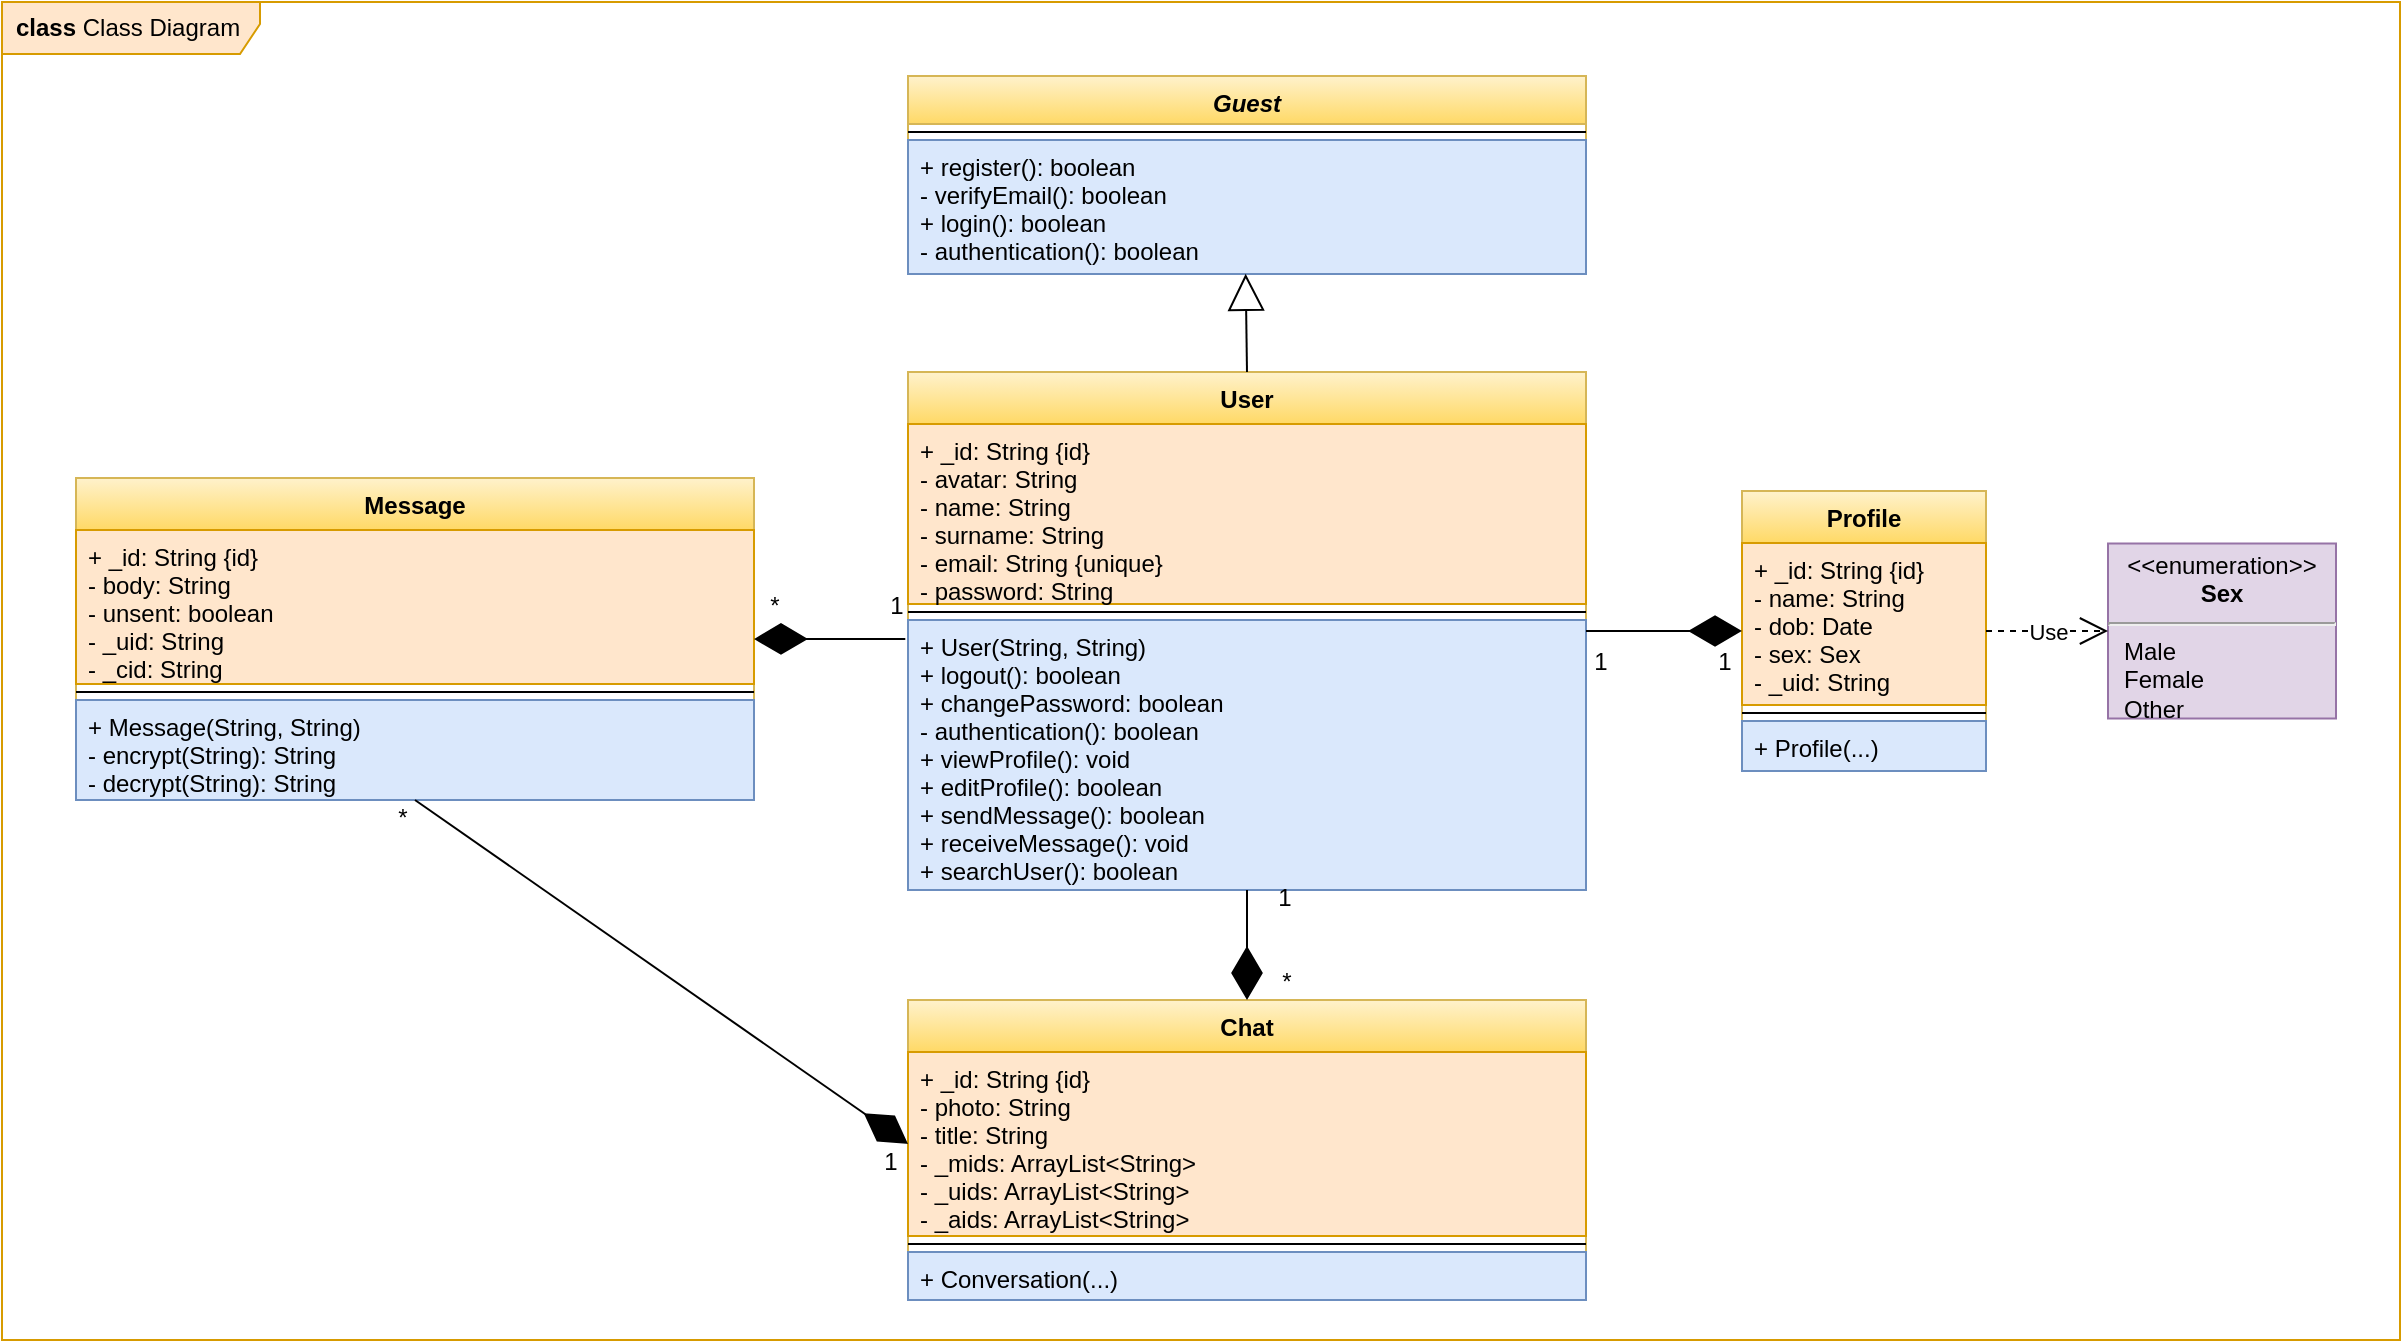 <mxfile>
    <diagram id="2PQ823QY1O-aF-mZ_UV8" name="Class">
        <mxGraphModel dx="972" dy="743" grid="0" gridSize="10" guides="1" tooltips="1" connect="1" arrows="1" fold="1" page="0" pageScale="1" pageWidth="827" pageHeight="1169" math="0" shadow="0">
            <root>
                <mxCell id="-ZBkc9HrPNcbRklsNLLS-0"/>
                <mxCell id="-ZBkc9HrPNcbRklsNLLS-1" parent="-ZBkc9HrPNcbRklsNLLS-0"/>
                <mxCell id="sp8Zy-pBSTMZTQ4Gyo3T-0" value="class &lt;span style=&quot;font-weight: normal&quot;&gt;Class Diagram&lt;/span&gt;" style="shape=umlFrame;whiteSpace=wrap;html=1;width=129;height=26;boundedLbl=1;verticalAlign=middle;align=left;spacingLeft=5;fillColor=#ffe6cc;strokeColor=#d79b00;swimlaneFillColor=#FFFFFF;fontStyle=1" parent="-ZBkc9HrPNcbRklsNLLS-1" vertex="1">
                    <mxGeometry x="-341" y="-52" width="1199" height="669" as="geometry"/>
                </mxCell>
                <mxCell id="n1byCESBEf7-ky6JErqu-12" value="Guest" style="swimlane;fontStyle=3;align=center;verticalAlign=top;childLayout=stackLayout;horizontal=1;startSize=24;horizontalStack=0;resizeParent=1;resizeParentMax=0;resizeLast=0;collapsible=1;marginBottom=0;fillColor=#fff2cc;strokeColor=#d6b656;gradientColor=#ffd966;" parent="-ZBkc9HrPNcbRklsNLLS-1" vertex="1">
                    <mxGeometry x="112" y="-15" width="339" height="99" as="geometry">
                        <mxRectangle x="0.5" y="4" width="64" height="26" as="alternateBounds"/>
                    </mxGeometry>
                </mxCell>
                <mxCell id="n1byCESBEf7-ky6JErqu-13" value="" style="line;strokeWidth=1;fillColor=none;align=left;verticalAlign=middle;spacingTop=-1;spacingLeft=3;spacingRight=3;rotatable=0;labelPosition=right;points=[];portConstraint=eastwest;" parent="n1byCESBEf7-ky6JErqu-12" vertex="1">
                    <mxGeometry y="24" width="339" height="8" as="geometry"/>
                </mxCell>
                <mxCell id="n1byCESBEf7-ky6JErqu-14" value="+ register(): boolean&#10;- verifyEmail(): boolean&#10;+ login(): boolean&#10;- authentication(): boolean" style="text;strokeColor=#6c8ebf;fillColor=#dae8fc;align=left;verticalAlign=top;spacingLeft=4;spacingRight=4;overflow=hidden;rotatable=0;points=[[0,0.5],[1,0.5]];portConstraint=eastwest;fontStyle=0;" parent="n1byCESBEf7-ky6JErqu-12" vertex="1">
                    <mxGeometry y="32" width="339" height="67" as="geometry"/>
                </mxCell>
                <mxCell id="n1byCESBEf7-ky6JErqu-15" value="User" style="swimlane;fontStyle=1;align=center;verticalAlign=top;childLayout=stackLayout;horizontal=1;startSize=26;horizontalStack=0;resizeParent=1;resizeParentMax=0;resizeLast=0;collapsible=1;marginBottom=0;fillColor=#fff2cc;strokeColor=#d6b656;gradientColor=#ffd966;" parent="-ZBkc9HrPNcbRklsNLLS-1" vertex="1">
                    <mxGeometry x="112" y="133" width="339" height="259" as="geometry"/>
                </mxCell>
                <mxCell id="n1byCESBEf7-ky6JErqu-16" value="+ _id: String {id}&#10;- avatar: String&#10;- name: String&#10;- surname: String&#10;- email: String {unique}&#10;- password: String" style="text;strokeColor=#d79b00;fillColor=#ffe6cc;align=left;verticalAlign=top;spacingLeft=4;spacingRight=4;overflow=hidden;rotatable=0;points=[[0,0.5],[1,0.5]];portConstraint=eastwest;" parent="n1byCESBEf7-ky6JErqu-15" vertex="1">
                    <mxGeometry y="26" width="339" height="90" as="geometry"/>
                </mxCell>
                <mxCell id="n1byCESBEf7-ky6JErqu-17" value="" style="line;strokeWidth=1;fillColor=none;align=left;verticalAlign=middle;spacingTop=-1;spacingLeft=3;spacingRight=3;rotatable=0;labelPosition=right;points=[];portConstraint=eastwest;" parent="n1byCESBEf7-ky6JErqu-15" vertex="1">
                    <mxGeometry y="116" width="339" height="8" as="geometry"/>
                </mxCell>
                <mxCell id="n1byCESBEf7-ky6JErqu-18" value="+ User(String, String)&#10;+ logout(): boolean&#10;+ changePassword: boolean&#10;- authentication(): boolean&#10;+ viewProfile(): void&#10;+ editProfile(): boolean&#10;+ sendMessage(): boolean&#10;+ receiveMessage(): void&#10;+ searchUser(): boolean" style="text;strokeColor=#6c8ebf;fillColor=#dae8fc;align=left;verticalAlign=top;spacingLeft=4;spacingRight=4;overflow=hidden;rotatable=0;points=[[0,0.5],[1,0.5]];portConstraint=eastwest;" parent="n1byCESBEf7-ky6JErqu-15" vertex="1">
                    <mxGeometry y="124" width="339" height="135" as="geometry"/>
                </mxCell>
                <mxCell id="n1byCESBEf7-ky6JErqu-19" value="Profile" style="swimlane;fontStyle=1;align=center;verticalAlign=top;childLayout=stackLayout;horizontal=1;startSize=26;horizontalStack=0;resizeParent=1;resizeParentMax=0;resizeLast=0;collapsible=1;marginBottom=0;fillColor=#fff2cc;strokeColor=#d6b656;gradientColor=#ffd966;" parent="-ZBkc9HrPNcbRklsNLLS-1" vertex="1">
                    <mxGeometry x="529" y="192.5" width="122" height="140" as="geometry"/>
                </mxCell>
                <mxCell id="n1byCESBEf7-ky6JErqu-20" value="+ _id: String {id}&#10;- name: String&#10;- dob: Date&#10;- sex: Sex&#10;- _uid: String" style="text;strokeColor=#d79b00;fillColor=#ffe6cc;align=left;verticalAlign=top;spacingLeft=4;spacingRight=4;overflow=hidden;rotatable=0;points=[[0,0.5],[1,0.5]];portConstraint=eastwest;" parent="n1byCESBEf7-ky6JErqu-19" vertex="1">
                    <mxGeometry y="26" width="122" height="81" as="geometry"/>
                </mxCell>
                <mxCell id="n1byCESBEf7-ky6JErqu-21" value="" style="line;strokeWidth=1;fillColor=none;align=left;verticalAlign=middle;spacingTop=-1;spacingLeft=3;spacingRight=3;rotatable=0;labelPosition=right;points=[];portConstraint=eastwest;" parent="n1byCESBEf7-ky6JErqu-19" vertex="1">
                    <mxGeometry y="107" width="122" height="8" as="geometry"/>
                </mxCell>
                <mxCell id="n1byCESBEf7-ky6JErqu-22" value="+ Profile(...)" style="text;strokeColor=#6c8ebf;fillColor=#dae8fc;align=left;verticalAlign=top;spacingLeft=4;spacingRight=4;overflow=hidden;rotatable=0;points=[[0,0.5],[1,0.5]];portConstraint=eastwest;fontStyle=0" parent="n1byCESBEf7-ky6JErqu-19" vertex="1">
                    <mxGeometry y="115" width="122" height="25" as="geometry"/>
                </mxCell>
                <mxCell id="n1byCESBEf7-ky6JErqu-23" value="" style="endArrow=diamondThin;endFill=1;endSize=24;html=1;jumpSize=0;exitX=1;exitY=0.5;exitDx=0;exitDy=0;" parent="-ZBkc9HrPNcbRklsNLLS-1" source="n1byCESBEf7-ky6JErqu-15" target="n1byCESBEf7-ky6JErqu-19" edge="1">
                    <mxGeometry width="160" relative="1" as="geometry">
                        <mxPoint x="470" y="257" as="sourcePoint"/>
                        <mxPoint x="531" y="275" as="targetPoint"/>
                    </mxGeometry>
                </mxCell>
                <mxCell id="n1byCESBEf7-ky6JErqu-24" value="&lt;p style=&quot;margin: 0px ; margin-top: 4px ; text-align: center&quot;&gt;&amp;lt;&amp;lt;enumeration&amp;gt;&amp;gt;&lt;br&gt;&lt;b&gt;Sex&lt;/b&gt;&lt;/p&gt;&lt;hr&gt;&lt;p style=&quot;margin: 0px ; margin-left: 8px ; text-align: left&quot;&gt;Male&lt;br&gt;Female&lt;/p&gt;&lt;p style=&quot;margin: 0px ; margin-left: 8px ; text-align: left&quot;&gt;Other&lt;/p&gt;" style="shape=rect;html=1;overflow=fill;whiteSpace=wrap;fillColor=#e1d5e7;strokeColor=#9673a6;" parent="-ZBkc9HrPNcbRklsNLLS-1" vertex="1">
                    <mxGeometry x="712" y="218.75" width="114" height="87.5" as="geometry"/>
                </mxCell>
                <mxCell id="n1byCESBEf7-ky6JErqu-26" value="" style="endArrow=block;endSize=16;endFill=0;html=1;exitX=0.5;exitY=0;exitDx=0;exitDy=0;entryX=0.498;entryY=0.998;entryDx=0;entryDy=0;entryPerimeter=0;" parent="-ZBkc9HrPNcbRklsNLLS-1" source="n1byCESBEf7-ky6JErqu-15" target="n1byCESBEf7-ky6JErqu-14" edge="1">
                    <mxGeometry width="160" relative="1" as="geometry">
                        <mxPoint x="306" y="210" as="sourcePoint"/>
                        <mxPoint x="260" y="165" as="targetPoint"/>
                    </mxGeometry>
                </mxCell>
                <mxCell id="n1byCESBEf7-ky6JErqu-27" value="" style="group" parent="-ZBkc9HrPNcbRklsNLLS-1" vertex="1" connectable="0">
                    <mxGeometry x="450" y="269" width="76" height="18" as="geometry"/>
                </mxCell>
                <mxCell id="n1byCESBEf7-ky6JErqu-28" value="1" style="text;html=1;align=center;verticalAlign=middle;resizable=0;points=[];autosize=1;strokeColor=none;" parent="n1byCESBEf7-ky6JErqu-27" vertex="1">
                    <mxGeometry x="62" width="16" height="18" as="geometry"/>
                </mxCell>
                <mxCell id="n1byCESBEf7-ky6JErqu-29" value="1" style="text;html=1;align=center;verticalAlign=middle;resizable=0;points=[];autosize=1;strokeColor=none;" parent="n1byCESBEf7-ky6JErqu-27" vertex="1">
                    <mxGeometry width="16" height="18" as="geometry"/>
                </mxCell>
                <mxCell id="7DBNWi1zvZFAJE2IAUoE-4" value="Message" style="swimlane;fontStyle=1;align=center;verticalAlign=top;childLayout=stackLayout;horizontal=1;startSize=26;horizontalStack=0;resizeParent=1;resizeParentMax=0;resizeLast=0;collapsible=1;marginBottom=0;fillColor=#fff2cc;strokeColor=#d6b656;gradientColor=#ffd966;" parent="-ZBkc9HrPNcbRklsNLLS-1" vertex="1">
                    <mxGeometry x="-304" y="186" width="339" height="161" as="geometry"/>
                </mxCell>
                <mxCell id="7DBNWi1zvZFAJE2IAUoE-5" value="+ _id: String {id}&#10;- body: String&#10;- unsent: boolean&#10;- _uid: String&#10;- _cid: String" style="text;strokeColor=#d79b00;fillColor=#ffe6cc;align=left;verticalAlign=top;spacingLeft=4;spacingRight=4;overflow=hidden;rotatable=0;points=[[0,0.5],[1,0.5]];portConstraint=eastwest;" parent="7DBNWi1zvZFAJE2IAUoE-4" vertex="1">
                    <mxGeometry y="26" width="339" height="77" as="geometry"/>
                </mxCell>
                <mxCell id="7DBNWi1zvZFAJE2IAUoE-6" value="" style="line;strokeWidth=1;fillColor=none;align=left;verticalAlign=middle;spacingTop=-1;spacingLeft=3;spacingRight=3;rotatable=0;labelPosition=right;points=[];portConstraint=eastwest;" parent="7DBNWi1zvZFAJE2IAUoE-4" vertex="1">
                    <mxGeometry y="103" width="339" height="8" as="geometry"/>
                </mxCell>
                <mxCell id="7DBNWi1zvZFAJE2IAUoE-7" value="+ Message(String, String)&#10;- encrypt(String): String&#10;- decrypt(String): String" style="text;strokeColor=#6c8ebf;fillColor=#dae8fc;align=left;verticalAlign=top;spacingLeft=4;spacingRight=4;overflow=hidden;rotatable=0;points=[[0,0.5],[1,0.5]];portConstraint=eastwest;fontStyle=0" parent="7DBNWi1zvZFAJE2IAUoE-4" vertex="1">
                    <mxGeometry y="111" width="339" height="50" as="geometry"/>
                </mxCell>
                <mxCell id="7DBNWi1zvZFAJE2IAUoE-8" value="Chat" style="swimlane;fontStyle=1;align=center;verticalAlign=top;childLayout=stackLayout;horizontal=1;startSize=26;horizontalStack=0;resizeParent=1;resizeParentMax=0;resizeLast=0;collapsible=1;marginBottom=0;fillColor=#fff2cc;strokeColor=#d6b656;gradientColor=#ffd966;" parent="-ZBkc9HrPNcbRklsNLLS-1" vertex="1">
                    <mxGeometry x="112" y="447" width="339" height="150" as="geometry"/>
                </mxCell>
                <mxCell id="7DBNWi1zvZFAJE2IAUoE-9" value="+ _id: String {id}&#10;- photo: String&#10;- title: String&#10;- _mids: ArrayList&lt;String&gt;&#10;- _uids: ArrayList&lt;String&gt;&#10;- _aids: ArrayList&lt;String&gt;" style="text;strokeColor=#d79b00;fillColor=#ffe6cc;align=left;verticalAlign=top;spacingLeft=4;spacingRight=4;overflow=hidden;rotatable=0;points=[[0,0.5],[1,0.5]];portConstraint=eastwest;" parent="7DBNWi1zvZFAJE2IAUoE-8" vertex="1">
                    <mxGeometry y="26" width="339" height="92" as="geometry"/>
                </mxCell>
                <mxCell id="7DBNWi1zvZFAJE2IAUoE-10" value="" style="line;strokeWidth=1;fillColor=none;align=left;verticalAlign=middle;spacingTop=-1;spacingLeft=3;spacingRight=3;rotatable=0;labelPosition=right;points=[];portConstraint=eastwest;" parent="7DBNWi1zvZFAJE2IAUoE-8" vertex="1">
                    <mxGeometry y="118" width="339" height="8" as="geometry"/>
                </mxCell>
                <mxCell id="7DBNWi1zvZFAJE2IAUoE-11" value="+ Conversation(...)" style="text;strokeColor=#6c8ebf;fillColor=#dae8fc;align=left;verticalAlign=top;spacingLeft=4;spacingRight=4;overflow=hidden;rotatable=0;points=[[0,0.5],[1,0.5]];portConstraint=eastwest;fontStyle=0" parent="7DBNWi1zvZFAJE2IAUoE-8" vertex="1">
                    <mxGeometry y="126" width="339" height="24" as="geometry"/>
                </mxCell>
                <mxCell id="7DBNWi1zvZFAJE2IAUoE-12" value="" style="endArrow=diamondThin;endFill=1;endSize=24;html=1;jumpSize=0;entryX=0.5;entryY=0;entryDx=0;entryDy=0;exitX=0.5;exitY=1;exitDx=0;exitDy=0;" parent="-ZBkc9HrPNcbRklsNLLS-1" source="n1byCESBEf7-ky6JErqu-15" target="7DBNWi1zvZFAJE2IAUoE-8" edge="1">
                    <mxGeometry width="160" relative="1" as="geometry">
                        <mxPoint x="462.017" y="242.72" as="sourcePoint"/>
                        <mxPoint x="535.756" y="242.594" as="targetPoint"/>
                    </mxGeometry>
                </mxCell>
                <mxCell id="7DBNWi1zvZFAJE2IAUoE-16" value="" style="group" parent="-ZBkc9HrPNcbRklsNLLS-1" vertex="1" connectable="0">
                    <mxGeometry x="292" y="387" width="16" height="60" as="geometry"/>
                </mxCell>
                <mxCell id="7DBNWi1zvZFAJE2IAUoE-14" value="*" style="text;html=1;align=center;verticalAlign=middle;resizable=0;points=[];autosize=1;strokeColor=none;" parent="7DBNWi1zvZFAJE2IAUoE-16" vertex="1">
                    <mxGeometry x="1" y="42" width="15" height="18" as="geometry"/>
                </mxCell>
                <mxCell id="7DBNWi1zvZFAJE2IAUoE-15" value="1" style="text;html=1;align=center;verticalAlign=middle;resizable=0;points=[];autosize=1;strokeColor=none;" parent="7DBNWi1zvZFAJE2IAUoE-16" vertex="1">
                    <mxGeometry width="16" height="18" as="geometry"/>
                </mxCell>
                <mxCell id="7DBNWi1zvZFAJE2IAUoE-21" value="" style="endArrow=diamondThin;endFill=1;endSize=24;html=1;jumpSize=0;exitX=-0.004;exitY=0.07;exitDx=0;exitDy=0;exitPerimeter=0;entryX=1;entryY=0.5;entryDx=0;entryDy=0;" parent="-ZBkc9HrPNcbRklsNLLS-1" source="n1byCESBEf7-ky6JErqu-18" target="7DBNWi1zvZFAJE2IAUoE-4" edge="1">
                    <mxGeometry width="160" relative="1" as="geometry">
                        <mxPoint x="461" y="258" as="sourcePoint"/>
                        <mxPoint x="47" y="266" as="targetPoint"/>
                    </mxGeometry>
                </mxCell>
                <mxCell id="7DBNWi1zvZFAJE2IAUoE-22" value="" style="group" parent="-ZBkc9HrPNcbRklsNLLS-1" vertex="1" connectable="0">
                    <mxGeometry x="36" y="241" width="76" height="18" as="geometry"/>
                </mxCell>
                <mxCell id="7DBNWi1zvZFAJE2IAUoE-23" value="1" style="text;html=1;align=center;verticalAlign=middle;resizable=0;points=[];autosize=1;strokeColor=none;" parent="7DBNWi1zvZFAJE2IAUoE-22" vertex="1">
                    <mxGeometry x="62" width="16" height="18" as="geometry"/>
                </mxCell>
                <mxCell id="7DBNWi1zvZFAJE2IAUoE-24" value="*" style="text;html=1;align=center;verticalAlign=middle;resizable=0;points=[];autosize=1;strokeColor=none;" parent="7DBNWi1zvZFAJE2IAUoE-22" vertex="1">
                    <mxGeometry x="1" width="15" height="18" as="geometry"/>
                </mxCell>
                <mxCell id="7DBNWi1zvZFAJE2IAUoE-25" value="" style="endArrow=diamondThin;endFill=1;endSize=24;html=1;jumpSize=0;entryX=0;entryY=0.5;entryDx=0;entryDy=0;exitX=0.5;exitY=1;exitDx=0;exitDy=0;" parent="-ZBkc9HrPNcbRklsNLLS-1" source="7DBNWi1zvZFAJE2IAUoE-4" target="7DBNWi1zvZFAJE2IAUoE-9" edge="1">
                    <mxGeometry width="160" relative="1" as="geometry">
                        <mxPoint x="291.5" y="368" as="sourcePoint"/>
                        <mxPoint x="291.5" y="429" as="targetPoint"/>
                    </mxGeometry>
                </mxCell>
                <mxCell id="7DBNWi1zvZFAJE2IAUoE-27" value="1" style="text;html=1;align=center;verticalAlign=middle;resizable=0;points=[];autosize=1;strokeColor=none;" parent="-ZBkc9HrPNcbRklsNLLS-1" vertex="1">
                    <mxGeometry x="95" y="519" width="16" height="18" as="geometry"/>
                </mxCell>
                <mxCell id="7DBNWi1zvZFAJE2IAUoE-28" value="*" style="text;html=1;align=center;verticalAlign=middle;resizable=0;points=[];autosize=1;strokeColor=none;" parent="-ZBkc9HrPNcbRklsNLLS-1" vertex="1">
                    <mxGeometry x="-149" y="347" width="15" height="18" as="geometry"/>
                </mxCell>
                <mxCell id="xB63FuE-Uk8S7DMl-wjC-0" value="Use" style="endArrow=open;endSize=12;dashed=1;html=1;entryX=0;entryY=0.5;entryDx=0;entryDy=0;exitX=1;exitY=0.5;exitDx=0;exitDy=0;" parent="-ZBkc9HrPNcbRklsNLLS-1" source="n1byCESBEf7-ky6JErqu-19" target="n1byCESBEf7-ky6JErqu-24" edge="1">
                    <mxGeometry width="160" relative="1" as="geometry">
                        <mxPoint x="358" y="318" as="sourcePoint"/>
                        <mxPoint x="518" y="318" as="targetPoint"/>
                    </mxGeometry>
                </mxCell>
            </root>
        </mxGraphModel>
    </diagram>
    <diagram id="mJmhTR1fYMP7_OaIdNS1" name="Use Case">
        <mxGraphModel dx="172" dy="343" grid="0" gridSize="10" guides="1" tooltips="1" connect="1" arrows="1" fold="1" page="0" pageScale="1" pageWidth="827" pageHeight="1169" math="0" shadow="0">
            <root>
                <mxCell id="0"/>
                <mxCell id="1" parent="0"/>
                <mxCell id="34" value="&lt;b&gt;uc &lt;/b&gt;Use Case Diagram" style="shape=umlFrame;whiteSpace=wrap;html=1;width=135;height=28;boundedLbl=1;verticalAlign=middle;align=left;spacingLeft=5;fillColor=#ffe6cc;strokeColor=#d79b00;swimlaneFillColor=#FFFFFF;" parent="1" vertex="1">
                    <mxGeometry x="418" y="358" width="758" height="777" as="geometry"/>
                </mxCell>
                <mxCell id="33" value="&lt;font style=&quot;font-size: 30px&quot;&gt;IS16&lt;/font&gt;" style="shape=rect;html=1;verticalAlign=top;fontStyle=1;whiteSpace=wrap;align=center;fillColor=#f5f5f5;strokeColor=#666666;fontColor=#333333;" parent="1" vertex="1">
                    <mxGeometry x="538" y="397" width="619" height="721" as="geometry"/>
                </mxCell>
                <mxCell id="2" value="&lt;span style=&quot;font-size: 13.0pt ; line-height: 115% ; font-family: &amp;#34;times new roman&amp;#34; , serif&quot;&gt;View profile&lt;/span&gt;" style="ellipse;whiteSpace=wrap;html=1;fillColor=#dae8fc;strokeColor=#6c8ebf;" parent="1" vertex="1">
                    <mxGeometry x="560" y="869" width="145" height="71" as="geometry"/>
                </mxCell>
                <mxCell id="3" value="User" style="shape=umlActor;verticalLabelPosition=bottom;verticalAlign=top;html=1;fillColor=#f8cecc;strokeColor=#b85450;" parent="1" vertex="1">
                    <mxGeometry x="435" y="883" width="30" height="61" as="geometry"/>
                </mxCell>
                <mxCell id="4" value="" style="edgeStyle=none;html=1;endArrow=none;verticalAlign=bottom;exitX=1;exitY=0.333;exitDx=0;exitDy=0;exitPerimeter=0;entryX=0;entryY=0.5;entryDx=0;entryDy=0;" parent="1" source="3" target="2" edge="1">
                    <mxGeometry width="160" relative="1" as="geometry">
                        <mxPoint x="475" y="810" as="sourcePoint"/>
                        <mxPoint x="585" y="774" as="targetPoint"/>
                    </mxGeometry>
                </mxCell>
                <mxCell id="5" value="&lt;span style=&quot;font-size: 13.0pt ; line-height: 115% ; font-family: &amp;#34;times new roman&amp;#34; , serif&quot;&gt;Edit profile&lt;/span&gt;" style="ellipse;whiteSpace=wrap;html=1;fillColor=#dae8fc;strokeColor=#6c8ebf;" parent="1" vertex="1">
                    <mxGeometry x="771" y="869" width="140" height="71" as="geometry"/>
                </mxCell>
                <mxCell id="6" value="&amp;lt;&amp;lt;extend&amp;gt;&amp;gt;" style="edgeStyle=none;html=1;startArrow=open;endArrow=none;startSize=12;verticalAlign=bottom;dashed=1;labelBackgroundColor=none;exitX=1;exitY=0.5;exitDx=0;exitDy=0;entryX=0;entryY=0.5;entryDx=0;entryDy=0;" parent="1" source="2" target="5" edge="1">
                    <mxGeometry width="160" relative="1" as="geometry">
                        <mxPoint x="724" y="868" as="sourcePoint"/>
                        <mxPoint x="884" y="868" as="targetPoint"/>
                    </mxGeometry>
                </mxCell>
                <mxCell id="7" value="&lt;font face=&quot;times new roman, serif&quot;&gt;&lt;span style=&quot;font-size: 17.333px&quot;&gt;Log out&lt;/span&gt;&lt;/font&gt;" style="ellipse;whiteSpace=wrap;html=1;fillColor=#dae8fc;strokeColor=#6c8ebf;" parent="1" vertex="1">
                    <mxGeometry x="560.5" y="711" width="145" height="71" as="geometry"/>
                </mxCell>
                <mxCell id="8" value="" style="edgeStyle=none;html=1;endArrow=none;verticalAlign=bottom;exitX=1;exitY=0.333;exitDx=0;exitDy=0;exitPerimeter=0;entryX=0;entryY=0.5;entryDx=0;entryDy=0;" parent="1" source="3" target="7" edge="1">
                    <mxGeometry width="160" relative="1" as="geometry">
                        <mxPoint x="490" y="805" as="sourcePoint"/>
                        <mxPoint x="600" y="852" as="targetPoint"/>
                    </mxGeometry>
                </mxCell>
                <mxCell id="9" value="&lt;font face=&quot;times new roman, serif&quot;&gt;&lt;span style=&quot;font-size: 17.333px&quot;&gt;Change password&lt;/span&gt;&lt;/font&gt;" style="ellipse;whiteSpace=wrap;html=1;fillColor=#dae8fc;strokeColor=#6c8ebf;" parent="1" vertex="1">
                    <mxGeometry x="559" y="790" width="145" height="71" as="geometry"/>
                </mxCell>
                <mxCell id="10" value="" style="edgeStyle=none;html=1;endArrow=none;verticalAlign=bottom;exitX=1;exitY=0.333;exitDx=0;exitDy=0;exitPerimeter=0;entryX=0;entryY=0.5;entryDx=0;entryDy=0;" parent="1" source="3" target="9" edge="1">
                    <mxGeometry width="160" relative="1" as="geometry">
                        <mxPoint x="475" y="803" as="sourcePoint"/>
                        <mxPoint x="582.5" y="758" as="targetPoint"/>
                    </mxGeometry>
                </mxCell>
                <mxCell id="11" value="&lt;font face=&quot;times new roman, serif&quot;&gt;&lt;span style=&quot;font-size: 17.333px&quot;&gt;Authenticate&lt;/span&gt;&lt;/font&gt;" style="ellipse;whiteSpace=wrap;html=1;fillColor=#dae8fc;strokeColor=#6c8ebf;" parent="1" vertex="1">
                    <mxGeometry x="771" y="790" width="145" height="71" as="geometry"/>
                </mxCell>
                <mxCell id="12" value="&amp;lt;&amp;lt;include&amp;gt;&amp;gt;" style="edgeStyle=none;html=1;endArrow=open;verticalAlign=bottom;dashed=1;labelBackgroundColor=none;exitX=1;exitY=0.5;exitDx=0;exitDy=0;entryX=0;entryY=0.5;entryDx=0;entryDy=0;" parent="1" source="9" target="11" edge="1">
                    <mxGeometry width="160" relative="1" as="geometry">
                        <mxPoint x="791.001" y="962.002" as="sourcePoint"/>
                        <mxPoint x="781" y="829" as="targetPoint"/>
                    </mxGeometry>
                </mxCell>
                <mxCell id="13" value="&lt;span style=&quot;font-size: 13.0pt ; line-height: 115% ; font-family: &amp;#34;times new roman&amp;#34; , serif&quot;&gt;Send message&lt;/span&gt;" style="ellipse;whiteSpace=wrap;html=1;fillColor=#dae8fc;strokeColor=#6c8ebf;" parent="1" vertex="1">
                    <mxGeometry x="560.5" y="947" width="145" height="71" as="geometry"/>
                </mxCell>
                <mxCell id="14" value="&lt;span style=&quot;font-size: 13.0pt ; line-height: 115% ; font-family: &amp;#34;times new roman&amp;#34; , serif&quot;&gt;Receive message&lt;/span&gt;" style="ellipse;whiteSpace=wrap;html=1;fillColor=#dae8fc;strokeColor=#6c8ebf;" parent="1" vertex="1">
                    <mxGeometry x="771" y="947" width="145" height="71" as="geometry"/>
                </mxCell>
                <mxCell id="16" value="&amp;lt;&amp;lt;extend&amp;gt;&amp;gt;" style="edgeStyle=none;html=1;startArrow=open;endArrow=none;startSize=12;verticalAlign=bottom;dashed=1;labelBackgroundColor=none;exitX=1;exitY=0.5;exitDx=0;exitDy=0;entryX=0;entryY=0.5;entryDx=0;entryDy=0;" parent="1" source="13" target="14" edge="1">
                    <mxGeometry width="160" relative="1" as="geometry">
                        <mxPoint x="712.5" y="980.5" as="sourcePoint"/>
                        <mxPoint x="781" y="980.5" as="targetPoint"/>
                    </mxGeometry>
                </mxCell>
                <mxCell id="17" value="" style="edgeStyle=none;html=1;endArrow=none;verticalAlign=bottom;exitX=1;exitY=0.333;exitDx=0;exitDy=0;exitPerimeter=0;entryX=0;entryY=0.5;entryDx=0;entryDy=0;" parent="1" source="3" target="13" edge="1">
                    <mxGeometry width="160" relative="1" as="geometry">
                        <mxPoint x="476" y="879.333" as="sourcePoint"/>
                        <mxPoint x="582" y="916.5" as="targetPoint"/>
                    </mxGeometry>
                </mxCell>
                <mxCell id="22" value="&lt;font face=&quot;times new roman, serif&quot;&gt;&lt;span style=&quot;font-size: 17.333px&quot;&gt;Seacrch user, message, conversation&lt;/span&gt;&lt;/font&gt;" style="ellipse;whiteSpace=wrap;html=1;fillColor=#dae8fc;strokeColor=#6c8ebf;" parent="1" vertex="1">
                    <mxGeometry x="559" y="1025" width="145" height="71" as="geometry"/>
                </mxCell>
                <mxCell id="23" value="" style="edgeStyle=none;html=1;endArrow=none;verticalAlign=bottom;exitX=1;exitY=0.333;exitDx=0;exitDy=0;exitPerimeter=0;entryX=0;entryY=0.5;entryDx=0;entryDy=0;" parent="1" source="3" target="22" edge="1">
                    <mxGeometry width="160" relative="1" as="geometry">
                        <mxPoint x="475" y="913.333" as="sourcePoint"/>
                        <mxPoint x="570.5" y="992.5" as="targetPoint"/>
                    </mxGeometry>
                </mxCell>
                <mxCell id="24" value="Guest" style="shape=umlActor;verticalLabelPosition=bottom;verticalAlign=top;html=1;fillColor=#f8cecc;strokeColor=#b85450;" parent="1" vertex="1">
                    <mxGeometry x="435" y="562" width="30" height="61" as="geometry"/>
                </mxCell>
                <mxCell id="25" value="&lt;font face=&quot;times new roman, serif&quot;&gt;&lt;span style=&quot;font-size: 17.333px&quot;&gt;Register&lt;/span&gt;&lt;/font&gt;" style="ellipse;whiteSpace=wrap;html=1;fillColor=#dae8fc;strokeColor=#6c8ebf;" parent="1" vertex="1">
                    <mxGeometry x="560.5" y="470" width="145" height="71" as="geometry"/>
                </mxCell>
                <mxCell id="26" value="&amp;lt;&amp;lt;include&amp;gt;&amp;gt;" style="edgeStyle=none;html=1;endArrow=open;verticalAlign=bottom;dashed=1;labelBackgroundColor=none;exitX=1;exitY=0.5;exitDx=0;exitDy=0;entryX=0;entryY=0.5;entryDx=0;entryDy=0;" parent="1" source="25" target="27" edge="1">
                    <mxGeometry width="160" relative="1" as="geometry">
                        <mxPoint x="704" y="543.5" as="sourcePoint"/>
                        <mxPoint x="781" y="547" as="targetPoint"/>
                    </mxGeometry>
                </mxCell>
                <mxCell id="27" value="&lt;font face=&quot;times new roman, serif&quot;&gt;&lt;span style=&quot;font-size: 17.333px&quot;&gt;Verify email&lt;/span&gt;&lt;/font&gt;" style="ellipse;whiteSpace=wrap;html=1;fillColor=#dae8fc;strokeColor=#6c8ebf;" parent="1" vertex="1">
                    <mxGeometry x="772.5" y="470" width="145" height="71" as="geometry"/>
                </mxCell>
                <mxCell id="28" value="&lt;font face=&quot;times new roman, serif&quot;&gt;&lt;span style=&quot;font-size: 17.333px&quot;&gt;Log in&lt;/span&gt;&lt;/font&gt;" style="ellipse;whiteSpace=wrap;html=1;fillColor=#dae8fc;strokeColor=#6c8ebf;" parent="1" vertex="1">
                    <mxGeometry x="560.5" y="546" width="145" height="71" as="geometry"/>
                </mxCell>
                <mxCell id="29" value="" style="edgeStyle=none;html=1;endArrow=none;verticalAlign=bottom;exitX=1;exitY=0.333;exitDx=0;exitDy=0;exitPerimeter=0;entryX=0;entryY=0.5;entryDx=0;entryDy=0;" parent="1" source="24" target="28" edge="1">
                    <mxGeometry width="160" relative="1" as="geometry">
                        <mxPoint x="475" y="833.333" as="sourcePoint"/>
                        <mxPoint x="570.5" y="676.5" as="targetPoint"/>
                    </mxGeometry>
                </mxCell>
                <mxCell id="30" value="&amp;lt;&amp;lt;include&amp;gt;&amp;gt;" style="edgeStyle=none;html=1;endArrow=open;verticalAlign=bottom;dashed=1;labelBackgroundColor=none;exitX=1;exitY=0.5;exitDx=0;exitDy=0;entryX=0;entryY=0.5;entryDx=0;entryDy=0;" parent="1" source="28" target="31" edge="1">
                    <mxGeometry width="160" relative="1" as="geometry">
                        <mxPoint x="715.5" y="515.5" as="sourcePoint"/>
                        <mxPoint x="776" y="588" as="targetPoint"/>
                    </mxGeometry>
                </mxCell>
                <mxCell id="31" value="&lt;font face=&quot;times new roman, serif&quot;&gt;&lt;span style=&quot;font-size: 17.333px&quot;&gt;Authenticate&lt;/span&gt;&lt;/font&gt;" style="ellipse;whiteSpace=wrap;html=1;fillColor=#dae8fc;strokeColor=#6c8ebf;" parent="1" vertex="1">
                    <mxGeometry x="774" y="546" width="145" height="71" as="geometry"/>
                </mxCell>
                <mxCell id="32" value="" style="edgeStyle=none;html=1;endArrow=none;verticalAlign=bottom;exitX=1;exitY=0.333;exitDx=0;exitDy=0;exitPerimeter=0;entryX=0;entryY=0.5;entryDx=0;entryDy=0;" parent="1" source="24" target="25" edge="1">
                    <mxGeometry width="160" relative="1" as="geometry">
                        <mxPoint x="475" y="556.333" as="sourcePoint"/>
                        <mxPoint x="569" y="594.5" as="targetPoint"/>
                    </mxGeometry>
                </mxCell>
                <mxCell id="35" value="" style="edgeStyle=none;html=1;endArrow=block;endFill=0;endSize=12;verticalAlign=bottom;exitX=0.5;exitY=0;exitDx=0;exitDy=0;exitPerimeter=0;" parent="1" source="3" edge="1">
                    <mxGeometry width="160" relative="1" as="geometry">
                        <mxPoint x="595" y="703" as="sourcePoint"/>
                        <mxPoint x="450" y="646" as="targetPoint"/>
                    </mxGeometry>
                </mxCell>
                <mxCell id="36" value="&lt;font face=&quot;times new roman, serif&quot;&gt;&lt;span style=&quot;font-size: 17.333px&quot;&gt;Authorize&lt;/span&gt;&lt;/font&gt;" style="ellipse;whiteSpace=wrap;html=1;fillColor=#dae8fc;strokeColor=#6c8ebf;" parent="1" vertex="1">
                    <mxGeometry x="560.5" y="623" width="145" height="71" as="geometry"/>
                </mxCell>
                <mxCell id="37" value="" style="edgeStyle=none;html=1;endArrow=none;verticalAlign=bottom;exitX=1;exitY=0.333;exitDx=0;exitDy=0;exitPerimeter=0;entryX=0;entryY=0.5;entryDx=0;entryDy=0;" parent="1" source="24" target="36" edge="1">
                    <mxGeometry width="160" relative="1" as="geometry">
                        <mxPoint x="475" y="554.333" as="sourcePoint"/>
                        <mxPoint x="570.5" y="515.5" as="targetPoint"/>
                    </mxGeometry>
                </mxCell>
                <mxCell id="38" value="&lt;font face=&quot;times new roman, serif&quot;&gt;&lt;span style=&quot;font-size: 17.333px&quot;&gt;Verify signature&lt;/span&gt;&lt;/font&gt;" style="ellipse;whiteSpace=wrap;html=1;fillColor=#dae8fc;strokeColor=#6c8ebf;" parent="1" vertex="1">
                    <mxGeometry x="774" y="623" width="145" height="71" as="geometry"/>
                </mxCell>
                <mxCell id="39" value="&amp;lt;&amp;lt;include&amp;gt;&amp;gt;" style="edgeStyle=none;html=1;endArrow=open;verticalAlign=bottom;dashed=1;labelBackgroundColor=none;exitX=1;exitY=0.5;exitDx=0;exitDy=0;entryX=0;entryY=0.5;entryDx=0;entryDy=0;" parent="1" source="36" target="38" edge="1">
                    <mxGeometry width="160" relative="1" as="geometry">
                        <mxPoint x="715.5" y="515.5" as="sourcePoint"/>
                        <mxPoint x="782.5" y="515.5" as="targetPoint"/>
                    </mxGeometry>
                </mxCell>
                <mxCell id="40" value="&lt;font face=&quot;times new roman, serif&quot;&gt;&lt;span style=&quot;font-size: 17.333px&quot;&gt;Sign&lt;/span&gt;&lt;/font&gt;" style="ellipse;whiteSpace=wrap;html=1;fillColor=#dae8fc;strokeColor=#6c8ebf;" parent="1" vertex="1">
                    <mxGeometry x="988" y="546" width="145" height="71" as="geometry"/>
                </mxCell>
                <mxCell id="41" value="&amp;lt;&amp;lt;include&amp;gt;&amp;gt;" style="edgeStyle=none;html=1;endArrow=open;verticalAlign=bottom;dashed=1;labelBackgroundColor=none;exitX=1;exitY=0.5;exitDx=0;exitDy=0;entryX=0;entryY=0.5;entryDx=0;entryDy=0;" parent="1" source="31" target="40" edge="1">
                    <mxGeometry width="160" relative="1" as="geometry">
                        <mxPoint x="715.5" y="591.5" as="sourcePoint"/>
                        <mxPoint x="784" y="591.5" as="targetPoint"/>
                    </mxGeometry>
                </mxCell>
            </root>
        </mxGraphModel>
    </diagram>
</mxfile>